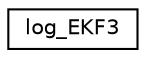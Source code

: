 digraph "Graphical Class Hierarchy"
{
 // INTERACTIVE_SVG=YES
  edge [fontname="Helvetica",fontsize="10",labelfontname="Helvetica",labelfontsize="10"];
  node [fontname="Helvetica",fontsize="10",shape=record];
  rankdir="LR";
  Node1 [label="log_EKF3",height=0.2,width=0.4,color="black", fillcolor="white", style="filled",URL="$structlog__EKF3.html"];
}
